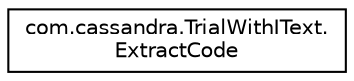 digraph "Graphical Class Hierarchy"
{
 // LATEX_PDF_SIZE
  edge [fontname="Helvetica",fontsize="10",labelfontname="Helvetica",labelfontsize="10"];
  node [fontname="Helvetica",fontsize="10",shape=record];
  rankdir="LR";
  Node0 [label="com.cassandra.TrialWithIText.\lExtractCode",height=0.2,width=0.4,color="black", fillcolor="white", style="filled",URL="$de/dbb/classcom_1_1cassandra_1_1_trial_with_i_text_1_1_extract_code.html",tooltip=" "];
}
